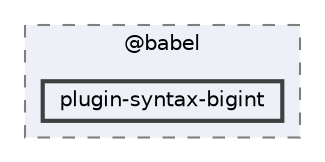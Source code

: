 digraph "pkiclassroomrescheduler/src/main/frontend/node_modules/@babel/plugin-syntax-bigint"
{
 // LATEX_PDF_SIZE
  bgcolor="transparent";
  edge [fontname=Helvetica,fontsize=10,labelfontname=Helvetica,labelfontsize=10];
  node [fontname=Helvetica,fontsize=10,shape=box,height=0.2,width=0.4];
  compound=true
  subgraph clusterdir_bc8070c8b402176472541bb6f0cba6df {
    graph [ bgcolor="#edf0f7", pencolor="grey50", label="@babel", fontname=Helvetica,fontsize=10 style="filled,dashed", URL="dir_bc8070c8b402176472541bb6f0cba6df.html",tooltip=""]
  dir_fe7cd182fbd33099fbab145c57deafbe [label="plugin-syntax-bigint", fillcolor="#edf0f7", color="grey25", style="filled,bold", URL="dir_fe7cd182fbd33099fbab145c57deafbe.html",tooltip=""];
  }
}
